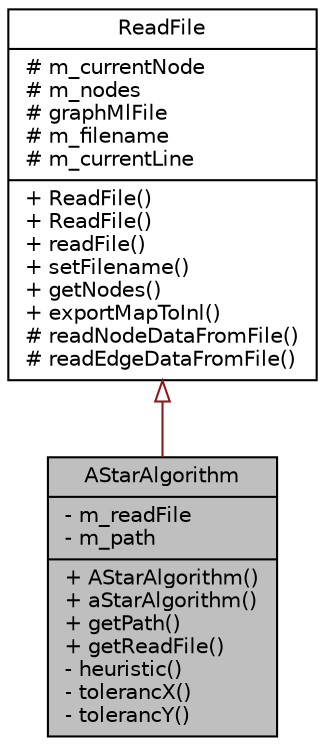digraph "AStarAlgorithm"
{
 // LATEX_PDF_SIZE
  edge [fontname="Helvetica",fontsize="10",labelfontname="Helvetica",labelfontsize="10"];
  node [fontname="Helvetica",fontsize="10",shape=record];
  Node1 [label="{AStarAlgorithm\n|- m_readFile\l- m_path\l|+ AStarAlgorithm()\l+ aStarAlgorithm()\l+ getPath()\l+ getReadFile()\l- heuristic()\l- tolerancX()\l- tolerancY()\l}",height=0.2,width=0.4,color="black", fillcolor="grey75", style="filled", fontcolor="black",tooltip=" "];
  Node2 -> Node1 [dir="back",color="firebrick4",fontsize="10",style="solid",arrowtail="onormal",fontname="Helvetica"];
  Node2 [label="{ReadFile\n|# m_currentNode\l# m_nodes\l# graphMlFile\l# m_filename\l# m_currentLine\l|+ ReadFile()\l+ ReadFile()\l+ readFile()\l+ setFilename()\l+ getNodes()\l+ exportMapToInl()\l# readNodeDataFromFile()\l# readEdgeDataFromFile()\l}",height=0.2,width=0.4,color="black", fillcolor="white", style="filled",URL="$class_read_file.html",tooltip=" "];
}
